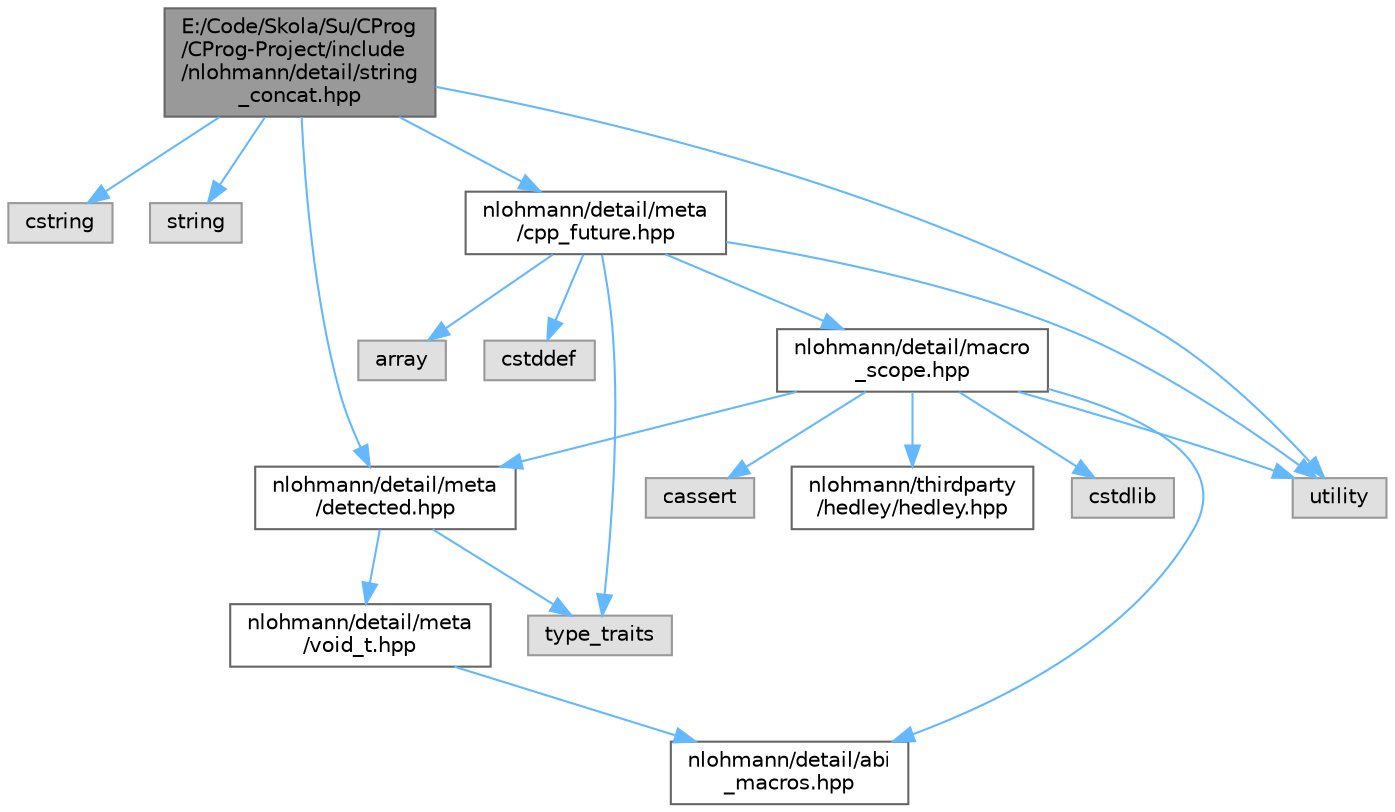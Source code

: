 digraph "E:/Code/Skola/Su/CProg/CProg-Project/include/nlohmann/detail/string_concat.hpp"
{
 // LATEX_PDF_SIZE
  bgcolor="transparent";
  edge [fontname=Helvetica,fontsize=10,labelfontname=Helvetica,labelfontsize=10];
  node [fontname=Helvetica,fontsize=10,shape=box,height=0.2,width=0.4];
  Node1 [id="Node000001",label="E:/Code/Skola/Su/CProg\l/CProg-Project/include\l/nlohmann/detail/string\l_concat.hpp",height=0.2,width=0.4,color="gray40", fillcolor="grey60", style="filled", fontcolor="black",tooltip=" "];
  Node1 -> Node2 [id="edge20_Node000001_Node000002",color="steelblue1",style="solid",tooltip=" "];
  Node2 [id="Node000002",label="cstring",height=0.2,width=0.4,color="grey60", fillcolor="#E0E0E0", style="filled",tooltip=" "];
  Node1 -> Node3 [id="edge21_Node000001_Node000003",color="steelblue1",style="solid",tooltip=" "];
  Node3 [id="Node000003",label="string",height=0.2,width=0.4,color="grey60", fillcolor="#E0E0E0", style="filled",tooltip=" "];
  Node1 -> Node4 [id="edge22_Node000001_Node000004",color="steelblue1",style="solid",tooltip=" "];
  Node4 [id="Node000004",label="utility",height=0.2,width=0.4,color="grey60", fillcolor="#E0E0E0", style="filled",tooltip=" "];
  Node1 -> Node5 [id="edge23_Node000001_Node000005",color="steelblue1",style="solid",tooltip=" "];
  Node5 [id="Node000005",label="nlohmann/detail/meta\l/cpp_future.hpp",height=0.2,width=0.4,color="grey40", fillcolor="white", style="filled",URL="$cpp__future_8hpp.html",tooltip=" "];
  Node5 -> Node6 [id="edge24_Node000005_Node000006",color="steelblue1",style="solid",tooltip=" "];
  Node6 [id="Node000006",label="array",height=0.2,width=0.4,color="grey60", fillcolor="#E0E0E0", style="filled",tooltip=" "];
  Node5 -> Node7 [id="edge25_Node000005_Node000007",color="steelblue1",style="solid",tooltip=" "];
  Node7 [id="Node000007",label="cstddef",height=0.2,width=0.4,color="grey60", fillcolor="#E0E0E0", style="filled",tooltip=" "];
  Node5 -> Node8 [id="edge26_Node000005_Node000008",color="steelblue1",style="solid",tooltip=" "];
  Node8 [id="Node000008",label="type_traits",height=0.2,width=0.4,color="grey60", fillcolor="#E0E0E0", style="filled",tooltip=" "];
  Node5 -> Node4 [id="edge27_Node000005_Node000004",color="steelblue1",style="solid",tooltip=" "];
  Node5 -> Node9 [id="edge28_Node000005_Node000009",color="steelblue1",style="solid",tooltip=" "];
  Node9 [id="Node000009",label="nlohmann/detail/macro\l_scope.hpp",height=0.2,width=0.4,color="grey40", fillcolor="white", style="filled",URL="$macro__scope_8hpp.html",tooltip=" "];
  Node9 -> Node4 [id="edge29_Node000009_Node000004",color="steelblue1",style="solid",tooltip=" "];
  Node9 -> Node10 [id="edge30_Node000009_Node000010",color="steelblue1",style="solid",tooltip=" "];
  Node10 [id="Node000010",label="nlohmann/detail/meta\l/detected.hpp",height=0.2,width=0.4,color="grey40", fillcolor="white", style="filled",URL="$detected_8hpp.html",tooltip=" "];
  Node10 -> Node8 [id="edge31_Node000010_Node000008",color="steelblue1",style="solid",tooltip=" "];
  Node10 -> Node11 [id="edge32_Node000010_Node000011",color="steelblue1",style="solid",tooltip=" "];
  Node11 [id="Node000011",label="nlohmann/detail/meta\l/void_t.hpp",height=0.2,width=0.4,color="grey40", fillcolor="white", style="filled",URL="$void__t_8hpp.html",tooltip=" "];
  Node11 -> Node12 [id="edge33_Node000011_Node000012",color="steelblue1",style="solid",tooltip=" "];
  Node12 [id="Node000012",label="nlohmann/detail/abi\l_macros.hpp",height=0.2,width=0.4,color="grey40", fillcolor="white", style="filled",URL="$abi__macros_8hpp.html",tooltip=" "];
  Node9 -> Node13 [id="edge34_Node000009_Node000013",color="steelblue1",style="solid",tooltip=" "];
  Node13 [id="Node000013",label="nlohmann/thirdparty\l/hedley/hedley.hpp",height=0.2,width=0.4,color="grey40", fillcolor="white", style="filled",URL="$hedley_8hpp.html",tooltip=" "];
  Node9 -> Node12 [id="edge35_Node000009_Node000012",color="steelblue1",style="solid",tooltip=" "];
  Node9 -> Node14 [id="edge36_Node000009_Node000014",color="steelblue1",style="solid",tooltip=" "];
  Node14 [id="Node000014",label="cstdlib",height=0.2,width=0.4,color="grey60", fillcolor="#E0E0E0", style="filled",tooltip=" "];
  Node9 -> Node15 [id="edge37_Node000009_Node000015",color="steelblue1",style="solid",tooltip=" "];
  Node15 [id="Node000015",label="cassert",height=0.2,width=0.4,color="grey60", fillcolor="#E0E0E0", style="filled",tooltip=" "];
  Node1 -> Node10 [id="edge38_Node000001_Node000010",color="steelblue1",style="solid",tooltip=" "];
}
